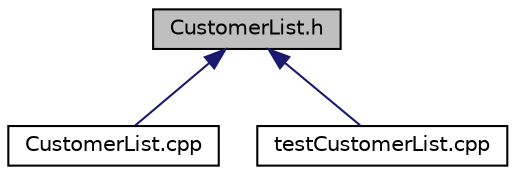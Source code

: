 digraph "CustomerList.h"
{
  edge [fontname="Helvetica",fontsize="10",labelfontname="Helvetica",labelfontsize="10"];
  node [fontname="Helvetica",fontsize="10",shape=record];
  Node4 [label="CustomerList.h",height=0.2,width=0.4,color="black", fillcolor="grey75", style="filled", fontcolor="black"];
  Node4 -> Node5 [dir="back",color="midnightblue",fontsize="10",style="solid",fontname="Helvetica"];
  Node5 [label="CustomerList.cpp",height=0.2,width=0.4,color="black", fillcolor="white", style="filled",URL="$CustomerList_8cpp.html"];
  Node4 -> Node6 [dir="back",color="midnightblue",fontsize="10",style="solid",fontname="Helvetica"];
  Node6 [label="testCustomerList.cpp",height=0.2,width=0.4,color="black", fillcolor="white", style="filled",URL="$testCustomerList_8cpp.html"];
}
